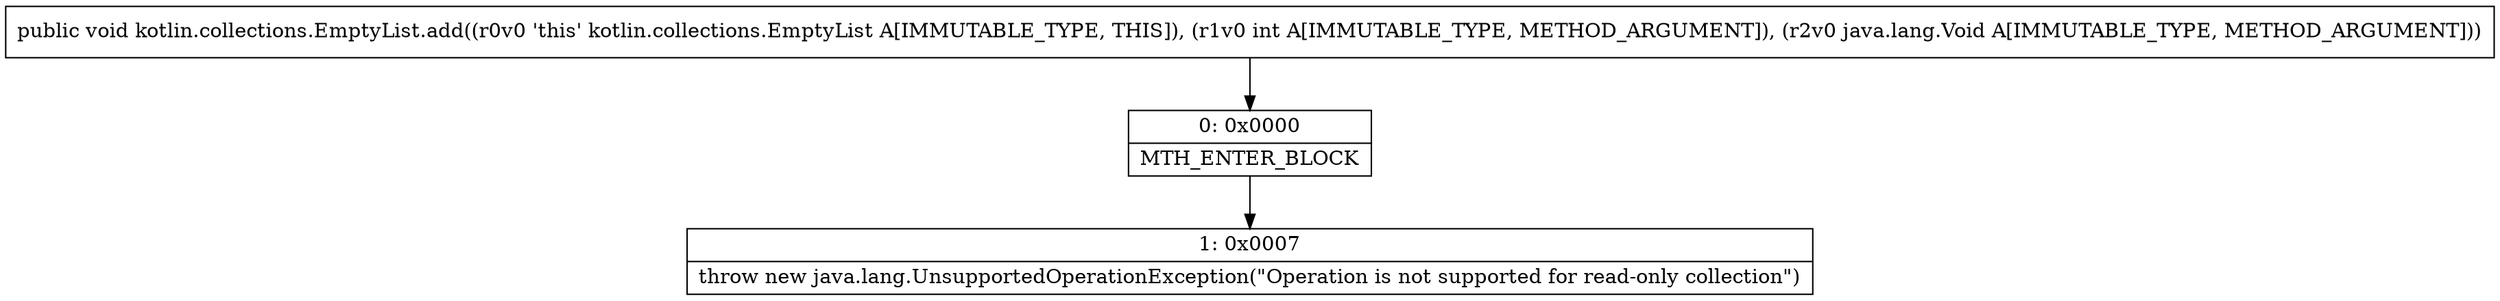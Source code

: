 digraph "CFG forkotlin.collections.EmptyList.add(ILjava\/lang\/Void;)V" {
Node_0 [shape=record,label="{0\:\ 0x0000|MTH_ENTER_BLOCK\l}"];
Node_1 [shape=record,label="{1\:\ 0x0007|throw new java.lang.UnsupportedOperationException(\"Operation is not supported for read\-only collection\")\l}"];
MethodNode[shape=record,label="{public void kotlin.collections.EmptyList.add((r0v0 'this' kotlin.collections.EmptyList A[IMMUTABLE_TYPE, THIS]), (r1v0 int A[IMMUTABLE_TYPE, METHOD_ARGUMENT]), (r2v0 java.lang.Void A[IMMUTABLE_TYPE, METHOD_ARGUMENT])) }"];
MethodNode -> Node_0;
Node_0 -> Node_1;
}

